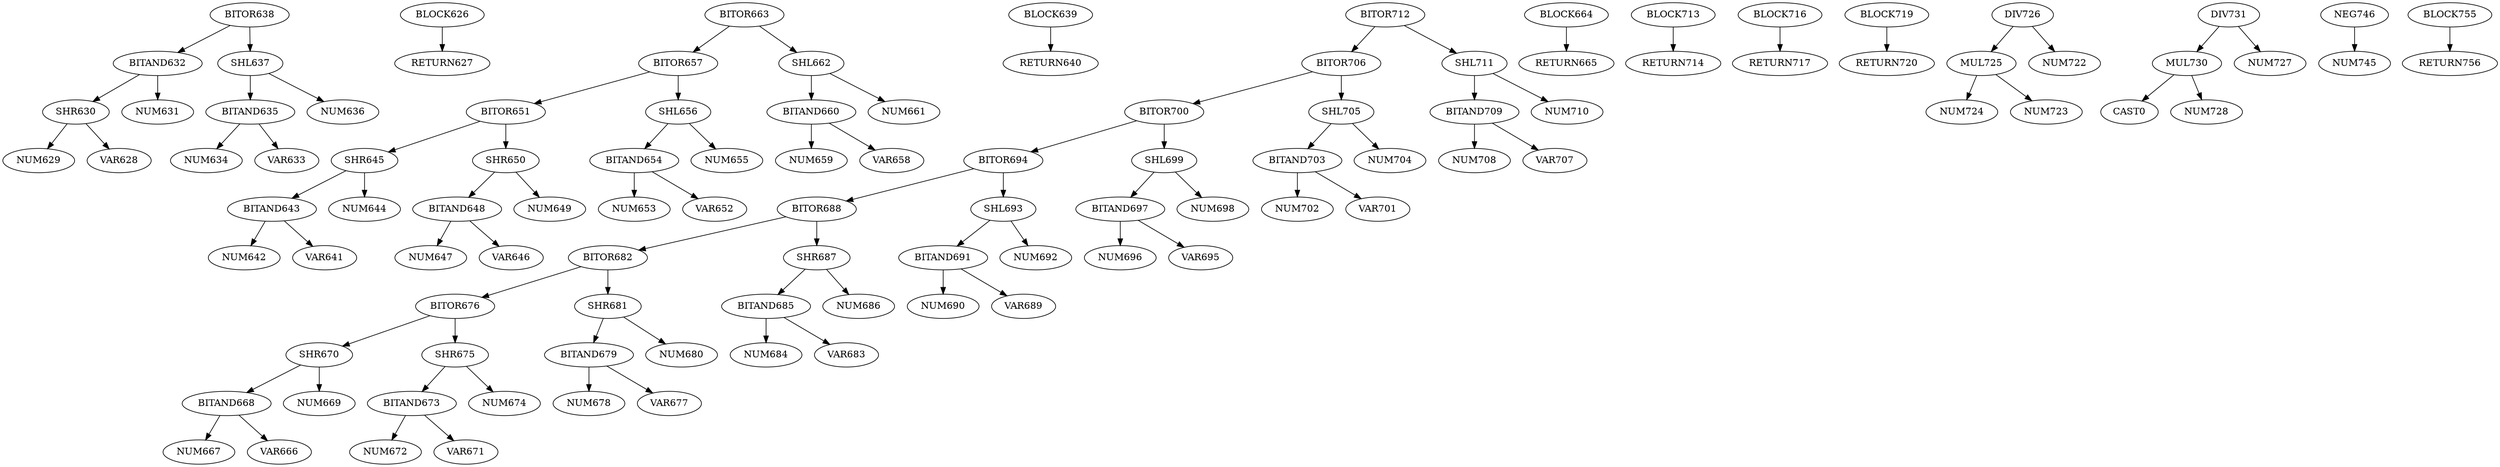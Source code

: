 digraph A { 
SHR630 -> NUM629
SHR630 -> VAR628
BITAND632 -> NUM631
BITAND632 -> SHR630
BITAND635 -> NUM634
BITAND635 -> VAR633
SHL637 -> NUM636
SHL637 -> BITAND635
BITOR638 -> SHL637
BITOR638 -> BITAND632
BLOCK626 -> RETURN627
BITAND643 -> NUM642
BITAND643 -> VAR641
SHR645 -> NUM644
SHR645 -> BITAND643
BITAND648 -> NUM647
BITAND648 -> VAR646
SHR650 -> NUM649
SHR650 -> BITAND648
BITOR651 -> SHR650
BITOR651 -> SHR645
BITAND654 -> NUM653
BITAND654 -> VAR652
SHL656 -> NUM655
SHL656 -> BITAND654
BITOR657 -> SHL656
BITOR657 -> BITOR651
BITAND660 -> NUM659
BITAND660 -> VAR658
SHL662 -> NUM661
SHL662 -> BITAND660
BITOR663 -> SHL662
BITOR663 -> BITOR657
BLOCK639 -> RETURN640
BITAND668 -> NUM667
BITAND668 -> VAR666
SHR670 -> NUM669
SHR670 -> BITAND668
BITAND673 -> NUM672
BITAND673 -> VAR671
SHR675 -> NUM674
SHR675 -> BITAND673
BITOR676 -> SHR675
BITOR676 -> SHR670
BITAND679 -> NUM678
BITAND679 -> VAR677
SHR681 -> NUM680
SHR681 -> BITAND679
BITOR682 -> SHR681
BITOR682 -> BITOR676
BITAND685 -> NUM684
BITAND685 -> VAR683
SHR687 -> NUM686
SHR687 -> BITAND685
BITOR688 -> SHR687
BITOR688 -> BITOR682
BITAND691 -> NUM690
BITAND691 -> VAR689
SHL693 -> NUM692
SHL693 -> BITAND691
BITOR694 -> SHL693
BITOR694 -> BITOR688
BITAND697 -> NUM696
BITAND697 -> VAR695
SHL699 -> NUM698
SHL699 -> BITAND697
BITOR700 -> SHL699
BITOR700 -> BITOR694
BITAND703 -> NUM702
BITAND703 -> VAR701
SHL705 -> NUM704
SHL705 -> BITAND703
BITOR706 -> SHL705
BITOR706 -> BITOR700
BITAND709 -> NUM708
BITAND709 -> VAR707
SHL711 -> NUM710
SHL711 -> BITAND709
BITOR712 -> SHL711
BITOR712 -> BITOR706
BLOCK664 -> RETURN665
BLOCK713 -> RETURN714
BLOCK716 -> RETURN717
BLOCK719 -> RETURN720
MUL725 -> NUM724
MUL725 -> NUM723
DIV726 -> MUL725
DIV726 -> NUM722
MUL730 -> CAST0
MUL730 -> NUM728
DIV731 -> MUL730
DIV731 -> NUM727
NEG746 -> NUM745
BLOCK755 -> RETURN756
}
